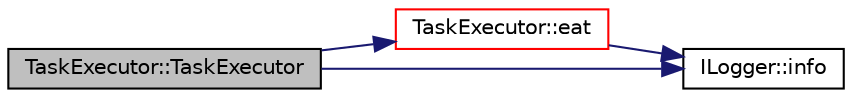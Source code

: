 digraph "TaskExecutor::TaskExecutor"
{
 // LATEX_PDF_SIZE
  edge [fontname="Helvetica",fontsize="10",labelfontname="Helvetica",labelfontsize="10"];
  node [fontname="Helvetica",fontsize="10",shape=record];
  rankdir="LR";
  Node1 [label="TaskExecutor::TaskExecutor",height=0.2,width=0.4,color="black", fillcolor="grey75", style="filled", fontcolor="black",tooltip=" "];
  Node1 -> Node2 [color="midnightblue",fontsize="10",style="solid",fontname="Helvetica"];
  Node2 [label="TaskExecutor::eat",height=0.2,width=0.4,color="red", fillcolor="white", style="filled",URL="$struct_task_executor.html#af4d3c0895333064d125202402bfe924e",tooltip=" "];
  Node2 -> Node5 [color="midnightblue",fontsize="10",style="solid",fontname="Helvetica"];
  Node5 [label="ILogger::info",height=0.2,width=0.4,color="black", fillcolor="white", style="filled",URL="$struct_i_logger.html#a6632a91f971548c2bdced254bc2ed1b7",tooltip=" "];
  Node1 -> Node5 [color="midnightblue",fontsize="10",style="solid",fontname="Helvetica"];
}
